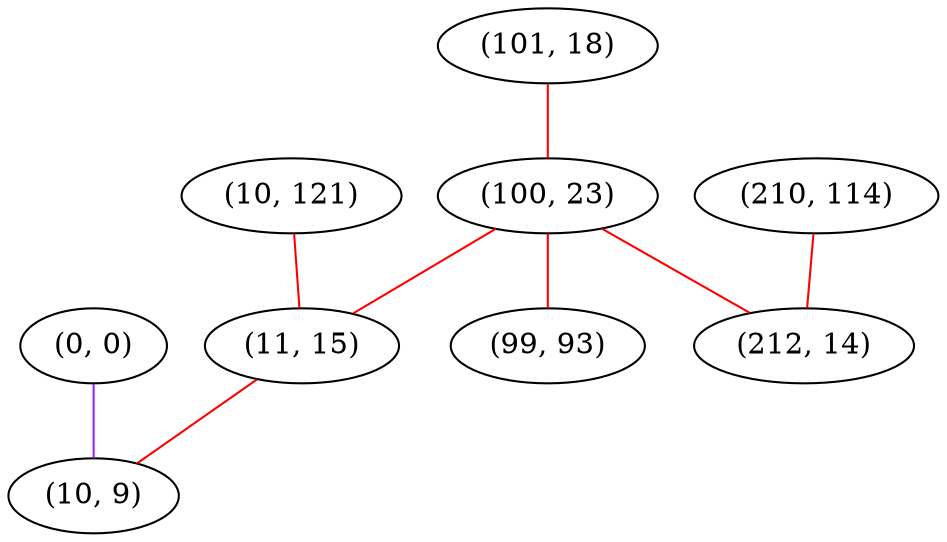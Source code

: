 graph "" {
"(0, 0)";
"(210, 114)";
"(101, 18)";
"(10, 121)";
"(100, 23)";
"(99, 93)";
"(11, 15)";
"(212, 14)";
"(10, 9)";
"(0, 0)" -- "(10, 9)"  [color=purple, key=0, weight=4];
"(210, 114)" -- "(212, 14)"  [color=red, key=0, weight=1];
"(101, 18)" -- "(100, 23)"  [color=red, key=0, weight=1];
"(10, 121)" -- "(11, 15)"  [color=red, key=0, weight=1];
"(100, 23)" -- "(11, 15)"  [color=red, key=0, weight=1];
"(100, 23)" -- "(212, 14)"  [color=red, key=0, weight=1];
"(100, 23)" -- "(99, 93)"  [color=red, key=0, weight=1];
"(11, 15)" -- "(10, 9)"  [color=red, key=0, weight=1];
}

